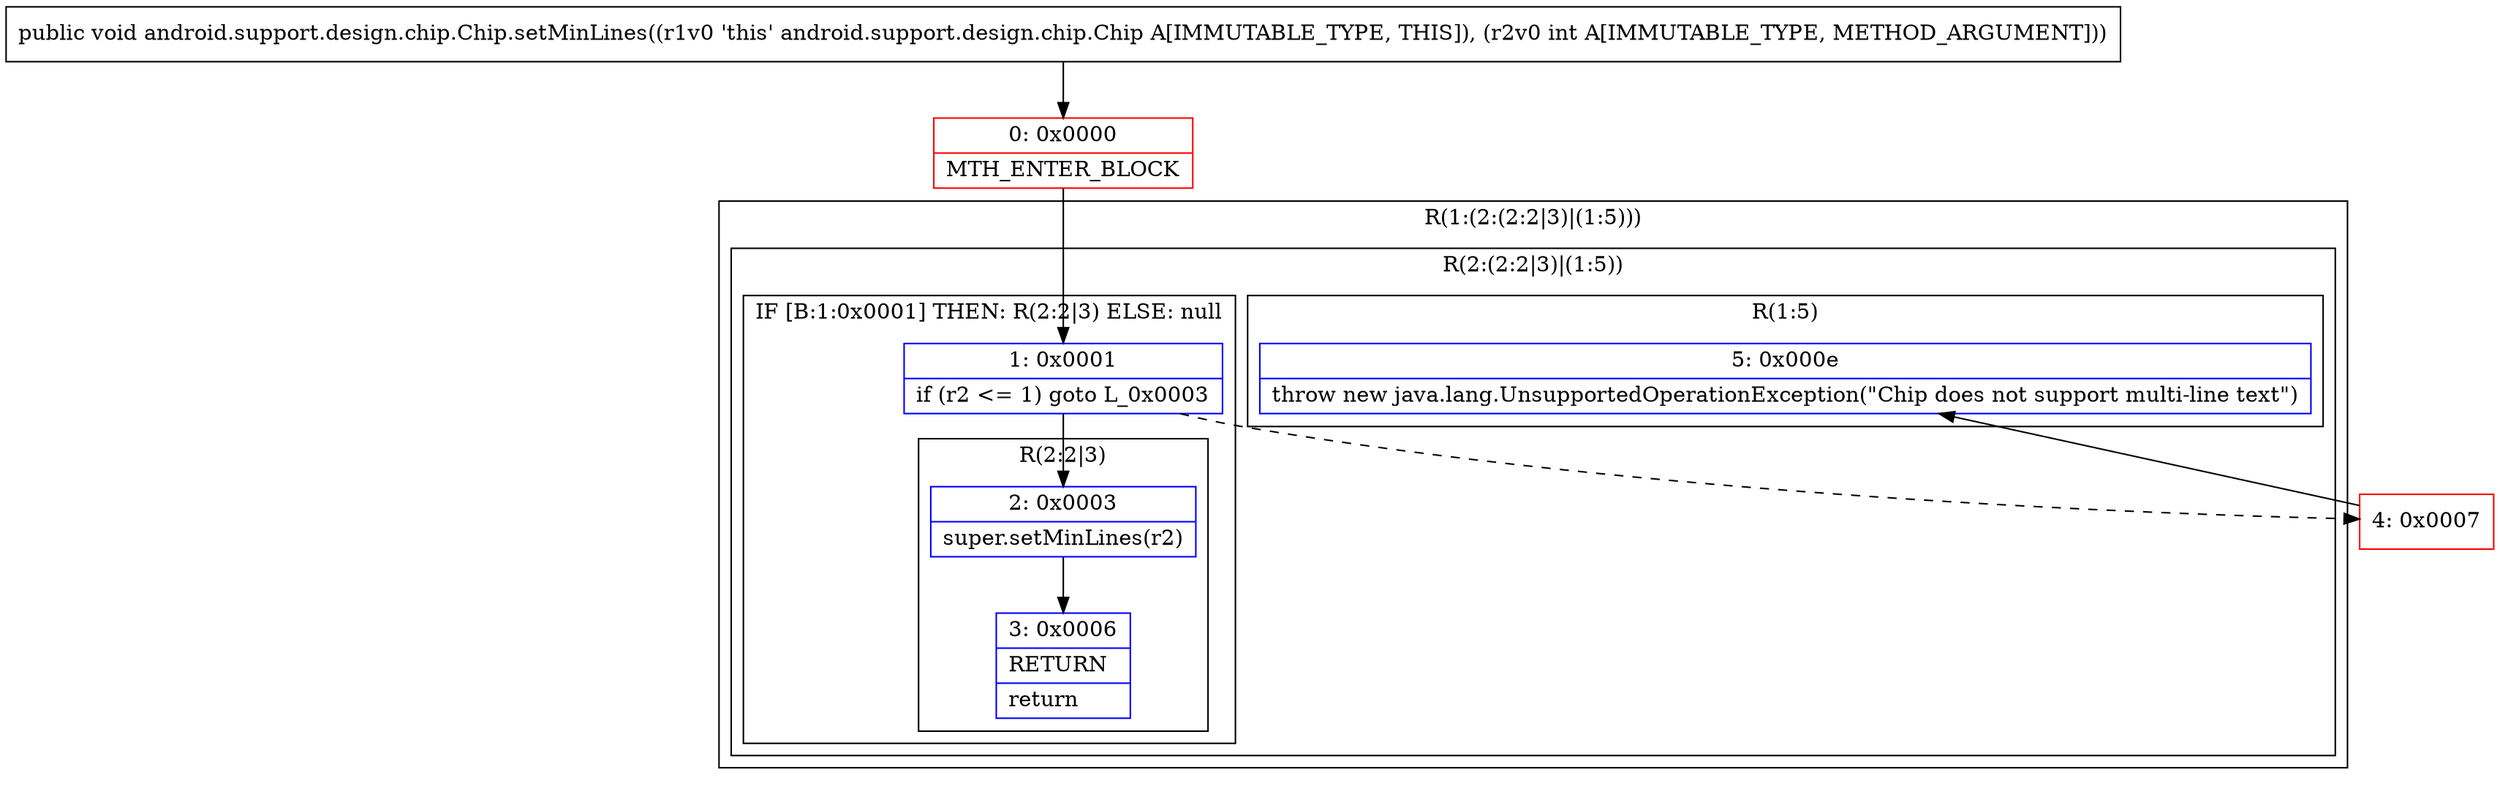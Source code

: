 digraph "CFG forandroid.support.design.chip.Chip.setMinLines(I)V" {
subgraph cluster_Region_666288115 {
label = "R(1:(2:(2:2|3)|(1:5)))";
node [shape=record,color=blue];
subgraph cluster_Region_545781264 {
label = "R(2:(2:2|3)|(1:5))";
node [shape=record,color=blue];
subgraph cluster_IfRegion_695255383 {
label = "IF [B:1:0x0001] THEN: R(2:2|3) ELSE: null";
node [shape=record,color=blue];
Node_1 [shape=record,label="{1\:\ 0x0001|if (r2 \<= 1) goto L_0x0003\l}"];
subgraph cluster_Region_110637920 {
label = "R(2:2|3)";
node [shape=record,color=blue];
Node_2 [shape=record,label="{2\:\ 0x0003|super.setMinLines(r2)\l}"];
Node_3 [shape=record,label="{3\:\ 0x0006|RETURN\l|return\l}"];
}
}
subgraph cluster_Region_348347751 {
label = "R(1:5)";
node [shape=record,color=blue];
Node_5 [shape=record,label="{5\:\ 0x000e|throw new java.lang.UnsupportedOperationException(\"Chip does not support multi\-line text\")\l}"];
}
}
}
Node_0 [shape=record,color=red,label="{0\:\ 0x0000|MTH_ENTER_BLOCK\l}"];
Node_4 [shape=record,color=red,label="{4\:\ 0x0007}"];
MethodNode[shape=record,label="{public void android.support.design.chip.Chip.setMinLines((r1v0 'this' android.support.design.chip.Chip A[IMMUTABLE_TYPE, THIS]), (r2v0 int A[IMMUTABLE_TYPE, METHOD_ARGUMENT])) }"];
MethodNode -> Node_0;
Node_1 -> Node_2;
Node_1 -> Node_4[style=dashed];
Node_2 -> Node_3;
Node_0 -> Node_1;
Node_4 -> Node_5;
}

